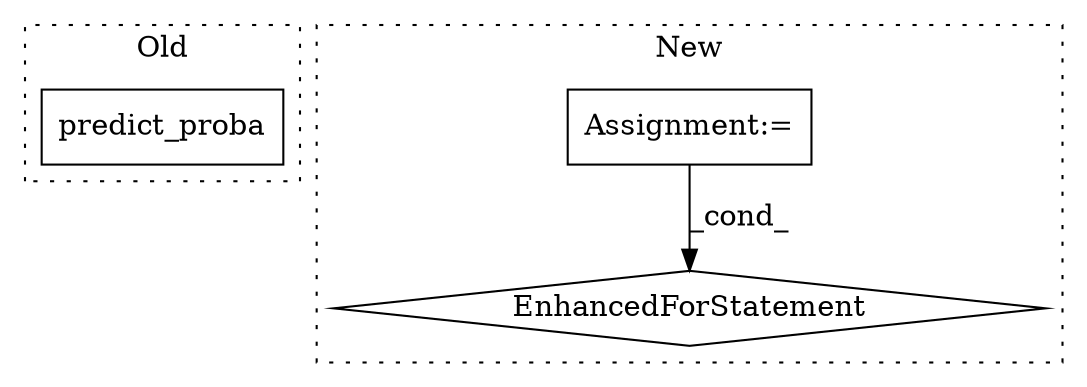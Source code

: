 digraph G {
subgraph cluster0 {
1 [label="predict_proba" a="32" s="6602,6640" l="14,1" shape="box"];
label = "Old";
style="dotted";
}
subgraph cluster1 {
2 [label="EnhancedForStatement" a="70" s="7029,7181" l="78,2" shape="diamond"];
3 [label="Assignment:=" a="7" s="6888" l="42" shape="box"];
label = "New";
style="dotted";
}
3 -> 2 [label="_cond_"];
}